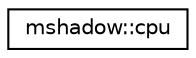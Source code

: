 digraph "Graphical Class Hierarchy"
{
 // LATEX_PDF_SIZE
  edge [fontname="Helvetica",fontsize="10",labelfontname="Helvetica",labelfontsize="10"];
  node [fontname="Helvetica",fontsize="10",shape=record];
  rankdir="LR";
  Node0 [label="mshadow::cpu",height=0.2,width=0.4,color="black", fillcolor="white", style="filled",URL="$structmshadow_1_1cpu.html",tooltip="device name CPU"];
}
